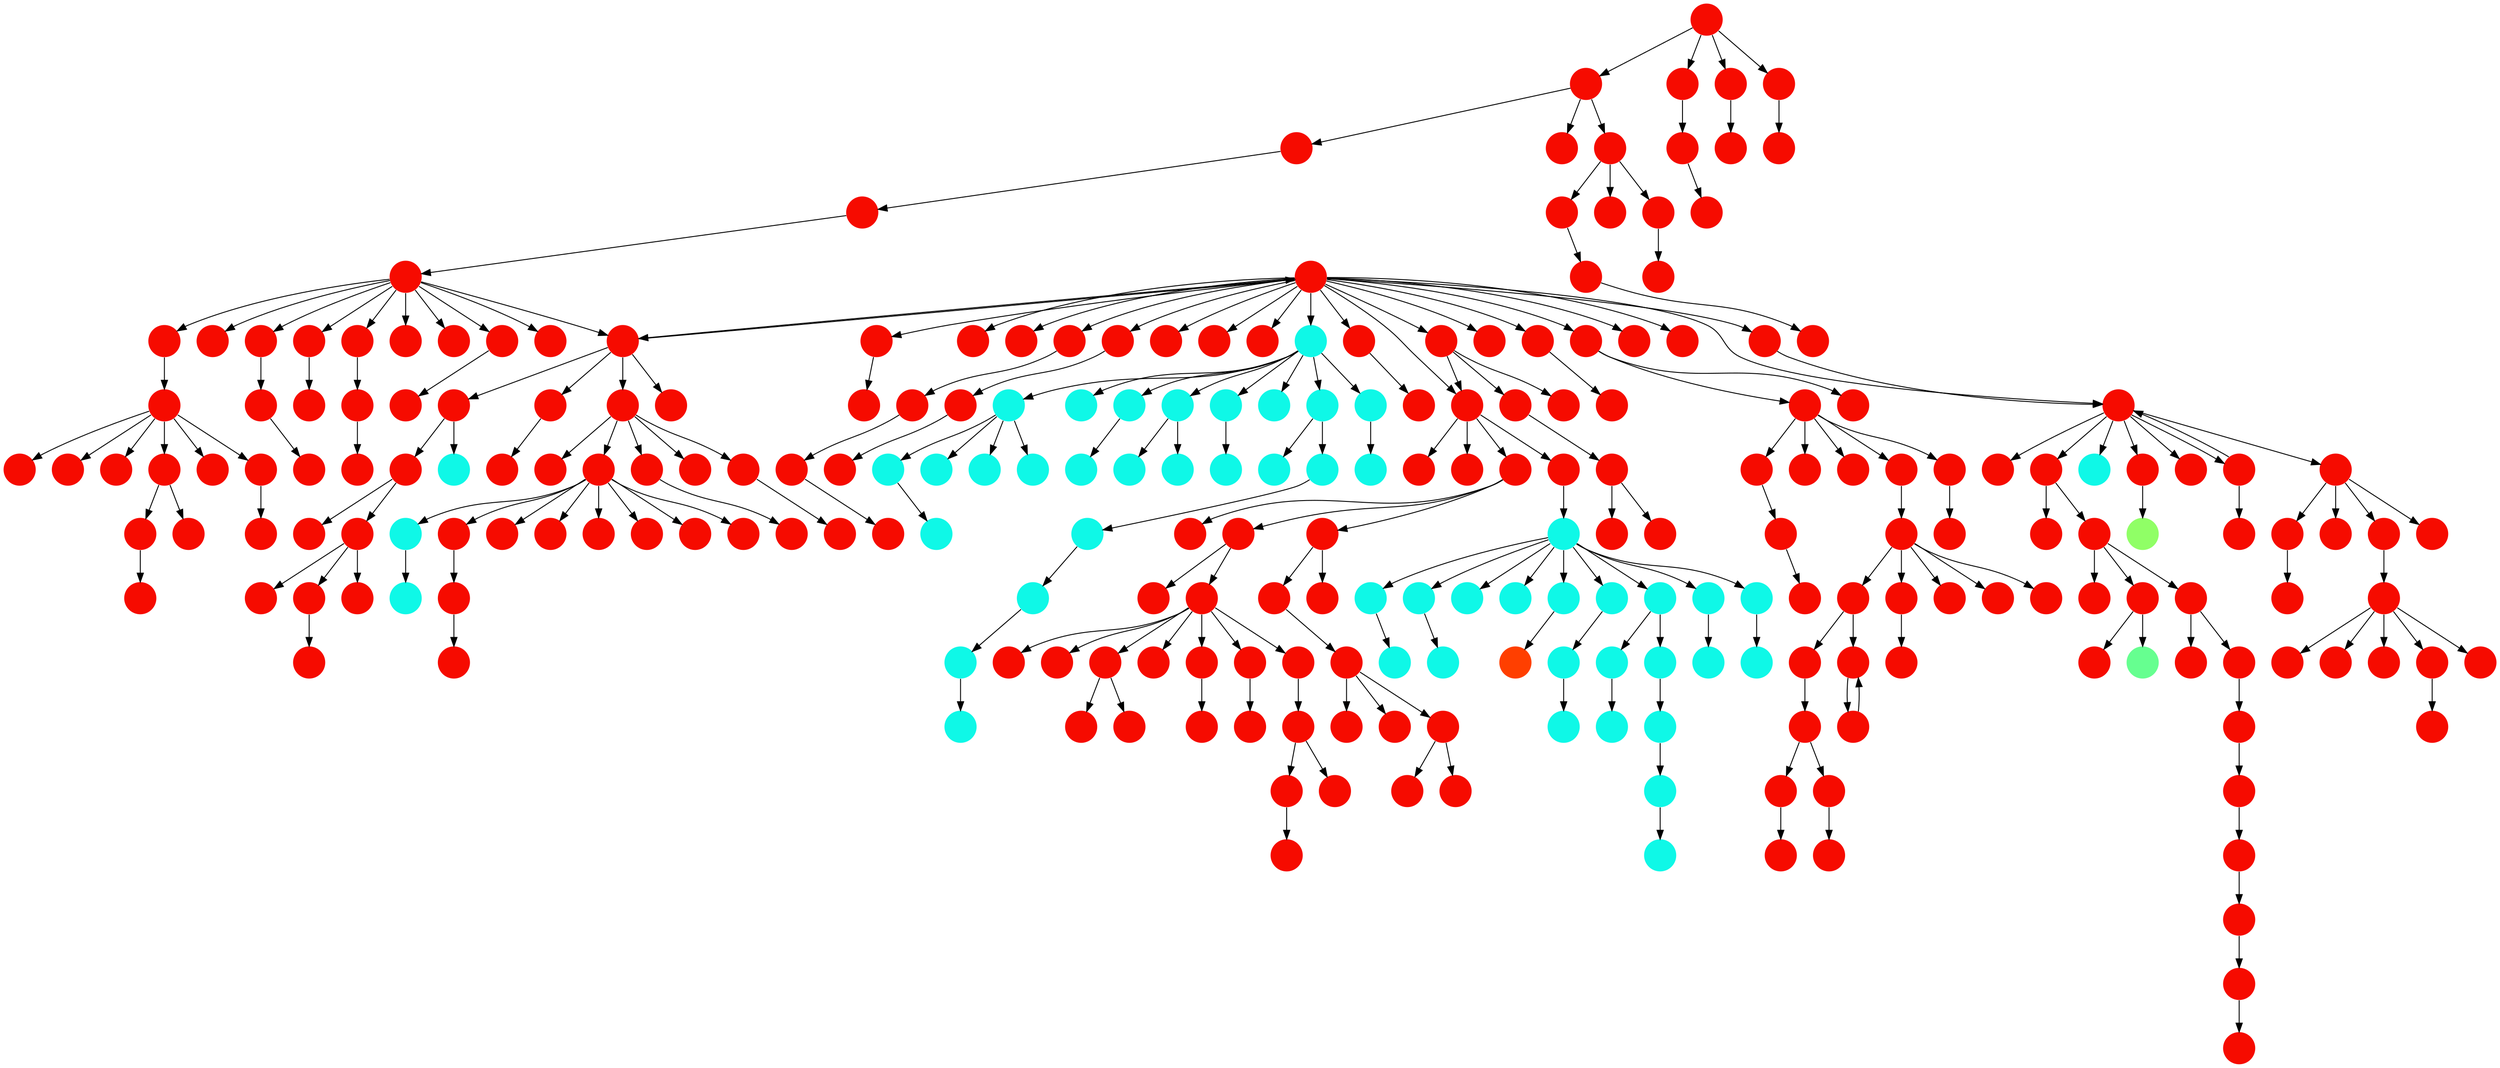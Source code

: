 digraph{
0 [tooltip = "V", penwidth = 0, style = filled, fillcolor = "#f60b00", shape = circle, label = ""]
1 [tooltip = "V", penwidth = 0, style = filled, fillcolor = "#f60b00", shape = circle, label = ""]
2 [tooltip = "V", penwidth = 0, style = filled, fillcolor = "#f60b00", shape = circle, label = ""]
3 [tooltip = "V", penwidth = 0, style = filled, fillcolor = "#f60b00", shape = circle, label = ""]
4 [tooltip = "M", penwidth = 0, style = filled, fillcolor = "#90ff66", shape = circle, label = ""]
5 [tooltip = "V", penwidth = 0, style = filled, fillcolor = "#f60b00", shape = circle, label = ""]
6 [tooltip = "V", penwidth = 0, style = filled, fillcolor = "#f60b00", shape = circle, label = ""]
7 [tooltip = "V", penwidth = 0, style = filled, fillcolor = "#f60b00", shape = circle, label = ""]
8 [tooltip = "V", penwidth = 0, style = filled, fillcolor = "#f60b00", shape = circle, label = ""]
9 [tooltip = "I", penwidth = 0, style = filled, fillcolor = "#0ff8e7", shape = circle, label = ""]
10 [tooltip = "V", penwidth = 0, style = filled, fillcolor = "#f60b00", shape = circle, label = ""]
11 [tooltip = "V", penwidth = 0, style = filled, fillcolor = "#f60b00", shape = circle, label = ""]
12 [tooltip = "V", penwidth = 0, style = filled, fillcolor = "#f60b00", shape = circle, label = ""]
13 [tooltip = "I", penwidth = 0, style = filled, fillcolor = "#0ff8e7", shape = circle, label = ""]
14 [tooltip = "I", penwidth = 0, style = filled, fillcolor = "#0ff8e7", shape = circle, label = ""]
15 [tooltip = "I", penwidth = 0, style = filled, fillcolor = "#0ff8e7", shape = circle, label = ""]
16 [tooltip = "I", penwidth = 0, style = filled, fillcolor = "#0ff8e7", shape = circle, label = ""]
17 [tooltip = "I", penwidth = 0, style = filled, fillcolor = "#0ff8e7", shape = circle, label = ""]
18 [tooltip = "V", penwidth = 0, style = filled, fillcolor = "#f60b00", shape = circle, label = ""]
19 [tooltip = "V", penwidth = 0, style = filled, fillcolor = "#f60b00", shape = circle, label = ""]
20 [tooltip = "I", penwidth = 0, style = filled, fillcolor = "#0ff8e7", shape = circle, label = ""]
21 [tooltip = "I", penwidth = 0, style = filled, fillcolor = "#0ff8e7", shape = circle, label = ""]
22 [tooltip = "I", penwidth = 0, style = filled, fillcolor = "#0ff8e7", shape = circle, label = ""]
23 [tooltip = "V", penwidth = 0, style = filled, fillcolor = "#f60b00", shape = circle, label = ""]
24 [tooltip = "I", penwidth = 0, style = filled, fillcolor = "#0ff8e7", shape = circle, label = ""]
25 [tooltip = "I", penwidth = 0, style = filled, fillcolor = "#0ff8e7", shape = circle, label = ""]
26 [tooltip = "V", penwidth = 0, style = filled, fillcolor = "#f60b00", shape = circle, label = ""]
27 [tooltip = "V", penwidth = 0, style = filled, fillcolor = "#f60b00", shape = circle, label = ""]
28 [tooltip = "I", penwidth = 0, style = filled, fillcolor = "#0ff8e7", shape = circle, label = ""]
29 [tooltip = "I", penwidth = 0, style = filled, fillcolor = "#0ff8e7", shape = circle, label = ""]
30 [tooltip = "V", penwidth = 0, style = filled, fillcolor = "#f60b00", shape = circle, label = ""]
31 [tooltip = "V", penwidth = 0, style = filled, fillcolor = "#f60b00", shape = circle, label = ""]
32 [tooltip = "V", penwidth = 0, style = filled, fillcolor = "#f60b00", shape = circle, label = ""]
33 [tooltip = "V", penwidth = 0, style = filled, fillcolor = "#f60b00", shape = circle, label = ""]
34 [tooltip = "V", penwidth = 0, style = filled, fillcolor = "#f60b00", shape = circle, label = ""]
35 [tooltip = "V", penwidth = 0, style = filled, fillcolor = "#f60b00", shape = circle, label = ""]
36 [tooltip = "V", penwidth = 0, style = filled, fillcolor = "#f60b00", shape = circle, label = ""]
37 [tooltip = "V", penwidth = 0, style = filled, fillcolor = "#f60b00", shape = circle, label = ""]
38 [tooltip = "V", penwidth = 0, style = filled, fillcolor = "#f60b00", shape = circle, label = ""]
39 [tooltip = "I", penwidth = 0, style = filled, fillcolor = "#0ff8e7", shape = circle, label = ""]
40 [tooltip = "V", penwidth = 0, style = filled, fillcolor = "#f60b00", shape = circle, label = ""]
41 [tooltip = "V", penwidth = 0, style = filled, fillcolor = "#f60b00", shape = circle, label = ""]
42 [tooltip = "I", penwidth = 0, style = filled, fillcolor = "#0ff8e7", shape = circle, label = ""]
43 [tooltip = "V", penwidth = 0, style = filled, fillcolor = "#f60b00", shape = circle, label = ""]
44 [tooltip = "V", penwidth = 0, style = filled, fillcolor = "#f60b00", shape = circle, label = ""]
45 [tooltip = "V", penwidth = 0, style = filled, fillcolor = "#f60b00", shape = circle, label = ""]
46 [tooltip = "V", penwidth = 0, style = filled, fillcolor = "#f60b00", shape = circle, label = ""]
47 [tooltip = "V", penwidth = 0, style = filled, fillcolor = "#f60b00", shape = circle, label = ""]
48 [tooltip = "V", penwidth = 0, style = filled, fillcolor = "#f60b00", shape = circle, label = ""]
49 [tooltip = "V", penwidth = 0, style = filled, fillcolor = "#f60b00", shape = circle, label = ""]
50 [tooltip = "V", penwidth = 0, style = filled, fillcolor = "#f60b00", shape = circle, label = ""]
51 [tooltip = "V", penwidth = 0, style = filled, fillcolor = "#f60b00", shape = circle, label = ""]
52 [tooltip = "V", penwidth = 0, style = filled, fillcolor = "#f60b00", shape = circle, label = ""]
53 [tooltip = "V", penwidth = 0, style = filled, fillcolor = "#f60b00", shape = circle, label = ""]
54 [tooltip = "V", penwidth = 0, style = filled, fillcolor = "#f60b00", shape = circle, label = ""]
55 [tooltip = "V", penwidth = 0, style = filled, fillcolor = "#f60b00", shape = circle, label = ""]
56 [tooltip = "V", penwidth = 0, style = filled, fillcolor = "#f60b00", shape = circle, label = ""]
57 [tooltip = "V", penwidth = 0, style = filled, fillcolor = "#f60b00", shape = circle, label = ""]
58 [tooltip = "V", penwidth = 0, style = filled, fillcolor = "#f60b00", shape = circle, label = ""]
59 [tooltip = "V", penwidth = 0, style = filled, fillcolor = "#f60b00", shape = circle, label = ""]
60 [tooltip = "V", penwidth = 0, style = filled, fillcolor = "#f60b00", shape = circle, label = ""]
61 [tooltip = "V", penwidth = 0, style = filled, fillcolor = "#f60b00", shape = circle, label = ""]
62 [tooltip = "V", penwidth = 0, style = filled, fillcolor = "#f60b00", shape = circle, label = ""]
63 [tooltip = "I", penwidth = 0, style = filled, fillcolor = "#0ff8e7", shape = circle, label = ""]
64 [tooltip = "V", penwidth = 0, style = filled, fillcolor = "#f60b00", shape = circle, label = ""]
65 [tooltip = "I", penwidth = 0, style = filled, fillcolor = "#0ff8e7", shape = circle, label = ""]
66 [tooltip = "I", penwidth = 0, style = filled, fillcolor = "#0ff8e7", shape = circle, label = ""]
67 [tooltip = "V", penwidth = 0, style = filled, fillcolor = "#f60b00", shape = circle, label = ""]
68 [tooltip = "V", penwidth = 0, style = filled, fillcolor = "#f60b00", shape = circle, label = ""]
69 [tooltip = "V", penwidth = 0, style = filled, fillcolor = "#f60b00", shape = circle, label = ""]
70 [tooltip = "I", penwidth = 0, style = filled, fillcolor = "#0ff8e7", shape = circle, label = ""]
71 [tooltip = "V", penwidth = 0, style = filled, fillcolor = "#f60b00", shape = circle, label = ""]
72 [tooltip = "V", penwidth = 0, style = filled, fillcolor = "#f60b00", shape = circle, label = ""]
73 [tooltip = "V", penwidth = 0, style = filled, fillcolor = "#f60b00", shape = circle, label = ""]
74 [tooltip = "V", penwidth = 0, style = filled, fillcolor = "#f60b00", shape = circle, label = ""]
75 [tooltip = "V", penwidth = 0, style = filled, fillcolor = "#f60b00", shape = circle, label = ""]
76 [tooltip = "V", penwidth = 0, style = filled, fillcolor = "#f60b00", shape = circle, label = ""]
77 [tooltip = "V", penwidth = 0, style = filled, fillcolor = "#f60b00", shape = circle, label = ""]
78 [tooltip = "V", penwidth = 0, style = filled, fillcolor = "#f60b00", shape = circle, label = ""]
79 [tooltip = "V", penwidth = 0, style = filled, fillcolor = "#f60b00", shape = circle, label = ""]
80 [tooltip = "V", penwidth = 0, style = filled, fillcolor = "#f60b00", shape = circle, label = ""]
81 [tooltip = "V", penwidth = 0, style = filled, fillcolor = "#f60b00", shape = circle, label = ""]
82 [tooltip = "V", penwidth = 0, style = filled, fillcolor = "#f60b00", shape = circle, label = ""]
83 [tooltip = "V", penwidth = 0, style = filled, fillcolor = "#f60b00", shape = circle, label = ""]
84 [tooltip = "V", penwidth = 0, style = filled, fillcolor = "#f60b00", shape = circle, label = ""]
85 [tooltip = "V", penwidth = 0, style = filled, fillcolor = "#f60b00", shape = circle, label = ""]
86 [tooltip = "V", penwidth = 0, style = filled, fillcolor = "#f60b00", shape = circle, label = ""]
87 [tooltip = "V", penwidth = 0, style = filled, fillcolor = "#f60b00", shape = circle, label = ""]
88 [tooltip = "V", penwidth = 0, style = filled, fillcolor = "#f60b00", shape = circle, label = ""]
89 [tooltip = "V", penwidth = 0, style = filled, fillcolor = "#f60b00", shape = circle, label = ""]
90 [tooltip = "V", penwidth = 0, style = filled, fillcolor = "#f60b00", shape = circle, label = ""]
91 [tooltip = "V", penwidth = 0, style = filled, fillcolor = "#f60b00", shape = circle, label = ""]
92 [tooltip = "V", penwidth = 0, style = filled, fillcolor = "#f60b00", shape = circle, label = ""]
93 [tooltip = "I", penwidth = 0, style = filled, fillcolor = "#0ff8e7", shape = circle, label = ""]
94 [tooltip = "I", penwidth = 0, style = filled, fillcolor = "#0ff8e7", shape = circle, label = ""]
95 [tooltip = "V", penwidth = 0, style = filled, fillcolor = "#f60b00", shape = circle, label = ""]
96 [tooltip = "I", penwidth = 0, style = filled, fillcolor = "#0ff8e7", shape = circle, label = ""]
97 [tooltip = "V", penwidth = 0, style = filled, fillcolor = "#f60b00", shape = circle, label = ""]
98 [tooltip = "I", penwidth = 0, style = filled, fillcolor = "#0ff8e7", shape = circle, label = ""]
99 [tooltip = "I", penwidth = 0, style = filled, fillcolor = "#0ff8e7", shape = circle, label = ""]
100 [tooltip = "V", penwidth = 0, style = filled, fillcolor = "#f60b00", shape = circle, label = ""]
101 [tooltip = "V", penwidth = 0, style = filled, fillcolor = "#f60b00", shape = circle, label = ""]
102 [tooltip = "V", penwidth = 0, style = filled, fillcolor = "#f60b00", shape = circle, label = ""]
103 [tooltip = "V", penwidth = 0, style = filled, fillcolor = "#f60b00", shape = circle, label = ""]
104 [tooltip = "V", penwidth = 0, style = filled, fillcolor = "#f60b00", shape = circle, label = ""]
105 [tooltip = "V", penwidth = 0, style = filled, fillcolor = "#f60b00", shape = circle, label = ""]
106 [tooltip = "V", penwidth = 0, style = filled, fillcolor = "#f60b00", shape = circle, label = ""]
107 [tooltip = "V", penwidth = 0, style = filled, fillcolor = "#f60b00", shape = circle, label = ""]
108 [tooltip = "V", penwidth = 0, style = filled, fillcolor = "#f60b00", shape = circle, label = ""]
109 [tooltip = "V", penwidth = 0, style = filled, fillcolor = "#f60b00", shape = circle, label = ""]
110 [tooltip = "V", penwidth = 0, style = filled, fillcolor = "#f60b00", shape = circle, label = ""]
111 [tooltip = "V", penwidth = 0, style = filled, fillcolor = "#f60b00", shape = circle, label = ""]
112 [tooltip = "V", penwidth = 0, style = filled, fillcolor = "#f60b00", shape = circle, label = ""]
113 [tooltip = "V", penwidth = 0, style = filled, fillcolor = "#f60b00", shape = circle, label = ""]
114 [tooltip = "V", penwidth = 0, style = filled, fillcolor = "#f60b00", shape = circle, label = ""]
115 [tooltip = "V", penwidth = 0, style = filled, fillcolor = "#f60b00", shape = circle, label = ""]
116 [tooltip = "V", penwidth = 0, style = filled, fillcolor = "#f60b00", shape = circle, label = ""]
117 [tooltip = "V", penwidth = 0, style = filled, fillcolor = "#f60b00", shape = circle, label = ""]
118 [tooltip = "V", penwidth = 0, style = filled, fillcolor = "#f60b00", shape = circle, label = ""]
119 [tooltip = "V", penwidth = 0, style = filled, fillcolor = "#f60b00", shape = circle, label = ""]
120 [tooltip = "V", penwidth = 0, style = filled, fillcolor = "#f60b00", shape = circle, label = ""]
121 [tooltip = "V", penwidth = 0, style = filled, fillcolor = "#f60b00", shape = circle, label = ""]
122 [tooltip = "V", penwidth = 0, style = filled, fillcolor = "#f60b00", shape = circle, label = ""]
123 [tooltip = "V", penwidth = 0, style = filled, fillcolor = "#f60b00", shape = circle, label = ""]
124 [tooltip = "V", penwidth = 0, style = filled, fillcolor = "#f60b00", shape = circle, label = ""]
125 [tooltip = "V", penwidth = 0, style = filled, fillcolor = "#f60b00", shape = circle, label = ""]
126 [tooltip = "L", penwidth = 0, style = filled, fillcolor = "#66ff90", shape = circle, label = ""]
127 [tooltip = "V", penwidth = 0, style = filled, fillcolor = "#f60b00", shape = circle, label = ""]
128 [tooltip = "V", penwidth = 0, style = filled, fillcolor = "#f60b00", shape = circle, label = ""]
129 [tooltip = "V", penwidth = 0, style = filled, fillcolor = "#f60b00", shape = circle, label = ""]
130 [tooltip = "V", penwidth = 0, style = filled, fillcolor = "#f60b00", shape = circle, label = ""]
131 [tooltip = "I", penwidth = 0, style = filled, fillcolor = "#0ff8e7", shape = circle, label = ""]
132 [tooltip = "I", penwidth = 0, style = filled, fillcolor = "#0ff8e7", shape = circle, label = ""]
133 [tooltip = "V", penwidth = 0, style = filled, fillcolor = "#f60b00", shape = circle, label = ""]
134 [tooltip = "V", penwidth = 0, style = filled, fillcolor = "#f60b00", shape = circle, label = ""]
135 [tooltip = "V", penwidth = 0, style = filled, fillcolor = "#f60b00", shape = circle, label = ""]
136 [tooltip = "V", penwidth = 0, style = filled, fillcolor = "#f60b00", shape = circle, label = ""]
137 [tooltip = "V", penwidth = 0, style = filled, fillcolor = "#f60b00", shape = circle, label = ""]
138 [tooltip = "V", penwidth = 0, style = filled, fillcolor = "#f60b00", shape = circle, label = ""]
139 [tooltip = "V", penwidth = 0, style = filled, fillcolor = "#f60b00", shape = circle, label = ""]
140 [tooltip = "V", penwidth = 0, style = filled, fillcolor = "#f60b00", shape = circle, label = ""]
141 [tooltip = "V", penwidth = 0, style = filled, fillcolor = "#f60b00", shape = circle, label = ""]
142 [tooltip = "V", penwidth = 0, style = filled, fillcolor = "#f60b00", shape = circle, label = ""]
143 [tooltip = "V", penwidth = 0, style = filled, fillcolor = "#f60b00", shape = circle, label = ""]
144 [tooltip = "V", penwidth = 0, style = filled, fillcolor = "#f60b00", shape = circle, label = ""]
145 [tooltip = "V", penwidth = 0, style = filled, fillcolor = "#f60b00", shape = circle, label = ""]
146 [tooltip = "V", penwidth = 0, style = filled, fillcolor = "#f60b00", shape = circle, label = ""]
147 [tooltip = "V", penwidth = 0, style = filled, fillcolor = "#f60b00", shape = circle, label = ""]
148 [tooltip = "V", penwidth = 0, style = filled, fillcolor = "#f60b00", shape = circle, label = ""]
149 [tooltip = "V", penwidth = 0, style = filled, fillcolor = "#f60b00", shape = circle, label = ""]
150 [tooltip = "V", penwidth = 0, style = filled, fillcolor = "#f60b00", shape = circle, label = ""]
151 [tooltip = "V", penwidth = 0, style = filled, fillcolor = "#f60b00", shape = circle, label = ""]
152 [tooltip = "V", penwidth = 0, style = filled, fillcolor = "#f60b00", shape = circle, label = ""]
153 [tooltip = "V", penwidth = 0, style = filled, fillcolor = "#f60b00", shape = circle, label = ""]
154 [tooltip = "V", penwidth = 0, style = filled, fillcolor = "#f60b00", shape = circle, label = ""]
155 [tooltip = "V", penwidth = 0, style = filled, fillcolor = "#f60b00", shape = circle, label = ""]
156 [tooltip = "V", penwidth = 0, style = filled, fillcolor = "#f60b00", shape = circle, label = ""]
157 [tooltip = "V", penwidth = 0, style = filled, fillcolor = "#f60b00", shape = circle, label = ""]
158 [tooltip = "V", penwidth = 0, style = filled, fillcolor = "#f60b00", shape = circle, label = ""]
159 [tooltip = "V", penwidth = 0, style = filled, fillcolor = "#f60b00", shape = circle, label = ""]
160 [tooltip = "V", penwidth = 0, style = filled, fillcolor = "#f60b00", shape = circle, label = ""]
161 [tooltip = "V", penwidth = 0, style = filled, fillcolor = "#f60b00", shape = circle, label = ""]
162 [tooltip = "V", penwidth = 0, style = filled, fillcolor = "#f60b00", shape = circle, label = ""]
163 [tooltip = "V", penwidth = 0, style = filled, fillcolor = "#f60b00", shape = circle, label = ""]
164 [tooltip = "V", penwidth = 0, style = filled, fillcolor = "#f60b00", shape = circle, label = ""]
165 [tooltip = "V", penwidth = 0, style = filled, fillcolor = "#f60b00", shape = circle, label = ""]
166 [tooltip = "V", penwidth = 0, style = filled, fillcolor = "#f60b00", shape = circle, label = ""]
167 [tooltip = "V", penwidth = 0, style = filled, fillcolor = "#f60b00", shape = circle, label = ""]
168 [tooltip = "V", penwidth = 0, style = filled, fillcolor = "#f60b00", shape = circle, label = ""]
169 [tooltip = "V", penwidth = 0, style = filled, fillcolor = "#f60b00", shape = circle, label = ""]
170 [tooltip = "V", penwidth = 0, style = filled, fillcolor = "#f60b00", shape = circle, label = ""]
171 [tooltip = "V", penwidth = 0, style = filled, fillcolor = "#f60b00", shape = circle, label = ""]
172 [tooltip = "I", penwidth = 0, style = filled, fillcolor = "#0ff8e7", shape = circle, label = ""]
173 [tooltip = "V", penwidth = 0, style = filled, fillcolor = "#f60b00", shape = circle, label = ""]
174 [tooltip = "V", penwidth = 0, style = filled, fillcolor = "#f60b00", shape = circle, label = ""]
175 [tooltip = "I", penwidth = 0, style = filled, fillcolor = "#0ff8e7", shape = circle, label = ""]
176 [tooltip = "I", penwidth = 0, style = filled, fillcolor = "#0ff8e7", shape = circle, label = ""]
177 [tooltip = "I", penwidth = 0, style = filled, fillcolor = "#0ff8e7", shape = circle, label = ""]
178 [tooltip = "I", penwidth = 0, style = filled, fillcolor = "#0ff8e7", shape = circle, label = ""]
179 [tooltip = "V", penwidth = 0, style = filled, fillcolor = "#f60b00", shape = circle, label = ""]
180 [tooltip = "V", penwidth = 0, style = filled, fillcolor = "#f60b00", shape = circle, label = ""]
181 [tooltip = "V", penwidth = 0, style = filled, fillcolor = "#f60b00", shape = circle, label = ""]
182 [tooltip = "V", penwidth = 0, style = filled, fillcolor = "#f60b00", shape = circle, label = ""]
183 [tooltip = "V", penwidth = 0, style = filled, fillcolor = "#f60b00", shape = circle, label = ""]
184 [tooltip = "I", penwidth = 0, style = filled, fillcolor = "#0ff8e7", shape = circle, label = ""]
185 [tooltip = "V", penwidth = 0, style = filled, fillcolor = "#f60b00", shape = circle, label = ""]
186 [tooltip = "I", penwidth = 0, style = filled, fillcolor = "#0ff8e7", shape = circle, label = ""]
187 [tooltip = "V", penwidth = 0, style = filled, fillcolor = "#f60b00", shape = circle, label = ""]
188 [tooltip = "I", penwidth = 0, style = filled, fillcolor = "#0ff8e7", shape = circle, label = ""]
189 [tooltip = "V", penwidth = 0, style = filled, fillcolor = "#f60b00", shape = circle, label = ""]
190 [tooltip = "V", penwidth = 0, style = filled, fillcolor = "#f60b00", shape = circle, label = ""]
191 [tooltip = "V", penwidth = 0, style = filled, fillcolor = "#f60b00", shape = circle, label = ""]
192 [tooltip = "I", penwidth = 0, style = filled, fillcolor = "#0ff8e7", shape = circle, label = ""]
193 [tooltip = "I", penwidth = 0, style = filled, fillcolor = "#0ff8e7", shape = circle, label = ""]
194 [tooltip = "V", penwidth = 0, style = filled, fillcolor = "#f60b00", shape = circle, label = ""]
195 [tooltip = "I", penwidth = 0, style = filled, fillcolor = "#0ff8e7", shape = circle, label = ""]
196 [tooltip = "I", penwidth = 0, style = filled, fillcolor = "#0ff8e7", shape = circle, label = ""]
197 [tooltip = "V", penwidth = 0, style = filled, fillcolor = "#f60b00", shape = circle, label = ""]
198 [tooltip = "V", penwidth = 0, style = filled, fillcolor = "#f60b00", shape = circle, label = ""]
199 [tooltip = "V", penwidth = 0, style = filled, fillcolor = "#f60b00", shape = circle, label = ""]
200 [tooltip = "V", penwidth = 0, style = filled, fillcolor = "#f60b00", shape = circle, label = ""]
201 [tooltip = "V", penwidth = 0, style = filled, fillcolor = "#f60b00", shape = circle, label = ""]
202 [tooltip = "V", penwidth = 0, style = filled, fillcolor = "#f60b00", shape = circle, label = ""]
203 [tooltip = "V", penwidth = 0, style = filled, fillcolor = "#f60b00", shape = circle, label = ""]
204 [tooltip = "V", penwidth = 0, style = filled, fillcolor = "#f60b00", shape = circle, label = ""]
205 [tooltip = "V", penwidth = 0, style = filled, fillcolor = "#f60b00", shape = circle, label = ""]
206 [tooltip = "V", penwidth = 0, style = filled, fillcolor = "#f60b00", shape = circle, label = ""]
207 [tooltip = "V", penwidth = 0, style = filled, fillcolor = "#f60b00", shape = circle, label = ""]
208 [tooltip = "V", penwidth = 0, style = filled, fillcolor = "#f60b00", shape = circle, label = ""]
209 [tooltip = "V", penwidth = 0, style = filled, fillcolor = "#f60b00", shape = circle, label = ""]
210 [tooltip = "I", penwidth = 0, style = filled, fillcolor = "#0ff8e7", shape = circle, label = ""]
211 [tooltip = "V", penwidth = 0, style = filled, fillcolor = "#f60b00", shape = circle, label = ""]
212 [tooltip = "V", penwidth = 0, style = filled, fillcolor = "#f60b00", shape = circle, label = ""]
213 [tooltip = "V", penwidth = 0, style = filled, fillcolor = "#f60b00", shape = circle, label = ""]
214 [tooltip = "I", penwidth = 0, style = filled, fillcolor = "#0ff8e7", shape = circle, label = ""]
215 [tooltip = "I", penwidth = 0, style = filled, fillcolor = "#0ff8e7", shape = circle, label = ""]
216 [tooltip = "V", penwidth = 0, style = filled, fillcolor = "#f60b00", shape = circle, label = ""]
217 [tooltip = "V", penwidth = 0, style = filled, fillcolor = "#f60b00", shape = circle, label = ""]
218 [tooltip = "V", penwidth = 0, style = filled, fillcolor = "#f60b00", shape = circle, label = ""]
219 [tooltip = "V", penwidth = 0, style = filled, fillcolor = "#f60b00", shape = circle, label = ""]
220 [tooltip = "I", penwidth = 0, style = filled, fillcolor = "#0ff8e7", shape = circle, label = ""]
221 [tooltip = "I", penwidth = 0, style = filled, fillcolor = "#0ff8e7", shape = circle, label = ""]
222 [tooltip = "I", penwidth = 0, style = filled, fillcolor = "#0ff8e7", shape = circle, label = ""]
223 [tooltip = "I", penwidth = 0, style = filled, fillcolor = "#0ff8e7", shape = circle, label = ""]
224 [tooltip = "V", penwidth = 0, style = filled, fillcolor = "#f60b00", shape = circle, label = ""]
225 [tooltip = "I", penwidth = 0, style = filled, fillcolor = "#0ff8e7", shape = circle, label = ""]
226 [tooltip = "V", penwidth = 0, style = filled, fillcolor = "#f60b00", shape = circle, label = ""]
227 [tooltip = "V", penwidth = 0, style = filled, fillcolor = "#f60b00", shape = circle, label = ""]
228 [tooltip = "V", penwidth = 0, style = filled, fillcolor = "#f60b00", shape = circle, label = ""]
229 [tooltip = "V", penwidth = 0, style = filled, fillcolor = "#f60b00", shape = circle, label = ""]
230 [tooltip = "V", penwidth = 0, style = filled, fillcolor = "#f60b00", shape = circle, label = ""]
231 [tooltip = "I", penwidth = 0, style = filled, fillcolor = "#0ff8e7", shape = circle, label = ""]
232 [tooltip = "V", penwidth = 0, style = filled, fillcolor = "#f60b00", shape = circle, label = ""]
233 [tooltip = "V", penwidth = 0, style = filled, fillcolor = "#f60b00", shape = circle, label = ""]
234 [tooltip = "V", penwidth = 0, style = filled, fillcolor = "#f60b00", shape = circle, label = ""]
235 [tooltip = "V", penwidth = 0, style = filled, fillcolor = "#f60b00", shape = circle, label = ""]
236 [tooltip = "V", penwidth = 0, style = filled, fillcolor = "#f60b00", shape = circle, label = ""]
237 [tooltip = "V", penwidth = 0, style = filled, fillcolor = "#f60b00", shape = circle, label = ""]
238 [tooltip = "V", penwidth = 0, style = filled, fillcolor = "#f60b00", shape = circle, label = ""]
239 [tooltip = "T", penwidth = 0, style = filled, fillcolor = "#ff3f00", shape = circle, label = ""]
240 [tooltip = "I", penwidth = 0, style = filled, fillcolor = "#0ff8e7", shape = circle, label = ""]
241 [tooltip = "V", penwidth = 0, style = filled, fillcolor = "#f60b00", shape = circle, label = ""]
242 [tooltip = "I", penwidth = 0, style = filled, fillcolor = "#0ff8e7", shape = circle, label = ""]
243 [tooltip = "I", penwidth = 0, style = filled, fillcolor = "#0ff8e7", shape = circle, label = ""]
244 [tooltip = "V", penwidth = 0, style = filled, fillcolor = "#f60b00", shape = circle, label = ""]
245 [tooltip = "I", penwidth = 0, style = filled, fillcolor = "#0ff8e7", shape = circle, label = ""]
246 [tooltip = "V", penwidth = 0, style = filled, fillcolor = "#f60b00", shape = circle, label = ""]
247 [tooltip = "V", penwidth = 0, style = filled, fillcolor = "#f60b00", shape = circle, label = ""]
248 [tooltip = "V", penwidth = 0, style = filled, fillcolor = "#f60b00", shape = circle, label = ""]
249 [tooltip = "V", penwidth = 0, style = filled, fillcolor = "#f60b00", shape = circle, label = ""]
250 [tooltip = "V", penwidth = 0, style = filled, fillcolor = "#f60b00", shape = circle, label = ""]
15 -> 172
91 -> 160
105 -> 97
99 -> 214
15 -> 20
2 -> 226
202 -> 79
47 -> 75
18 -> 19
17 -> 25
18 -> 169
38 -> 86
158 -> 32
64 -> 89
5 -> 8
91 -> 59
144 -> 145
130 -> 151
171 -> 170
6 -> 7
0 -> 198
102 -> 11
125 -> 116
97 -> 123
11 -> 12
12 -> 6
49 -> 81
74 -> 56
112 -> 128
37 -> 26
103 -> 31
15 -> 195
18 -> 38
89 -> 40
163 -> 164
37 -> 213
91 -> 64
97 -> 245
151 -> 171
97 -> 113
28 -> 131
112 -> 124
242 -> 243
46 -> 32
136 -> 135
29 -> 99
34 -> 159
115 -> 112
0 -> 1
170 -> 47
97 -> 3
237 -> 194
29 -> 225
181 -> 182
21 -> 242
70 -> 65
143 -> 149
205 -> 197
193 -> 210
173 -> 174
47 -> 50
110 -> 111
15 -> 177
131 -> 132
120 -> 234
29 -> 240
29 -> 13
25 -> 221
42 -> 94
100 -> 203
18 -> 15
158 -> 183
130 -> 129
33 -> 18
249 -> 205
33 -> 74
18 -> 52
127 -> 120
28 -> 63
198 -> 199
50 -> 108
15 -> 193
112 -> 118
151 -> 139
129 -> 144
75 -> 41
49 -> 62
174 -> 216
19 -> 69
205 -> 166
222 -> 220
17 -> 24
39 -> 98
21 -> 176
27 -> 72
72 -> 80
227 -> 228
72 -> 186
18 -> 97
119 -> 121
29 -> 70
72 -> 248
106 -> 104
56 -> 49
27 -> 44
41 -> 73
91 -> 83
136 -> 158
127 -> 109
206 -> 207
177 -> 178
33 -> 189
47 -> 33
233 -> 106
0 -> 232
166 -> 167
136 -> 247
154 -> 250
205 -> 206
15 -> 16
38 -> 37
136 -> 181
0 -> 168
102 -> 48
216 -> 217
0 -> 185
79 -> 61
138 -> 148
18 -> 201
47 -> 67
190 -> 191
156 -> 157
160 -> 136
18 -> 77
146 -> 150
18 -> 105
59 -> 55
37 -> 102
102 -> 60
18 -> 37
33 -> 27
112 -> 162
72 -> 202
18 -> 103
21 -> 175
112 -> 122
11 -> 10
156 -> 154
14 -> 9
47 -> 101
157 -> 155
72 -> 78
29 -> 39
211 -> 212
221 -> 223
27 -> 76
67 -> 43
113 -> 117
203 -> 133
125 -> 2
27 -> 235
18 -> 53
189 -> 187
63 -> 96
47 -> 88
20 -> 22
18 -> 152
47 -> 30
141 -> 143
29 -> 42
162 -> 161
37 -> 153
104 -> 179
93 -> 66
108 -> 107
0 -> 100
130 -> 211
6 -> 209
136 -> 246
179 -> 180
0 -> 34
6 -> 5
198 -> 200
53 -> 165
18 -> 54
205 -> 208
237 -> 238
15 -> 21
97 -> 110
141 -> 142
48 -> 0
141 -> 146
119 -> 126
195 -> 196
29 -> 215
137 -> 140
29 -> 28
113 -> 115
183 -> 156
113 -> 114
133 -> 134
205 -> 218
81 -> 84
166 -> 190
38 -> 85
56 -> 87
47 -> 137
223 -> 222
48 -> 82
21 -> 184
5 -> 229
2 -> 127
18 -> 173
150 -> 241
72 -> 224
18 -> 45
110 -> 97
1 -> 36
32 -> 46
3 -> 4
47 -> 147
96 -> 93
76 -> 92
85 -> 237
234 -> 233
205 -> 236
18 -> 33
240 -> 239
72 -> 23
47 -> 249
74 -> 231
186 -> 188
130 -> 138
2 -> 119
113 -> 227
52 -> 51
49 -> 90
97 -> 125
193 -> 192
203 -> 204
27 -> 35
15 -> 17
201 -> 163
151 -> 141
91 -> 68
33 -> 57
18 -> 244
13 -> 14
18 -> 219
72 -> 95
97 -> 58
18 -> 230
53 -> 91
35 -> 71
26 -> 29
}